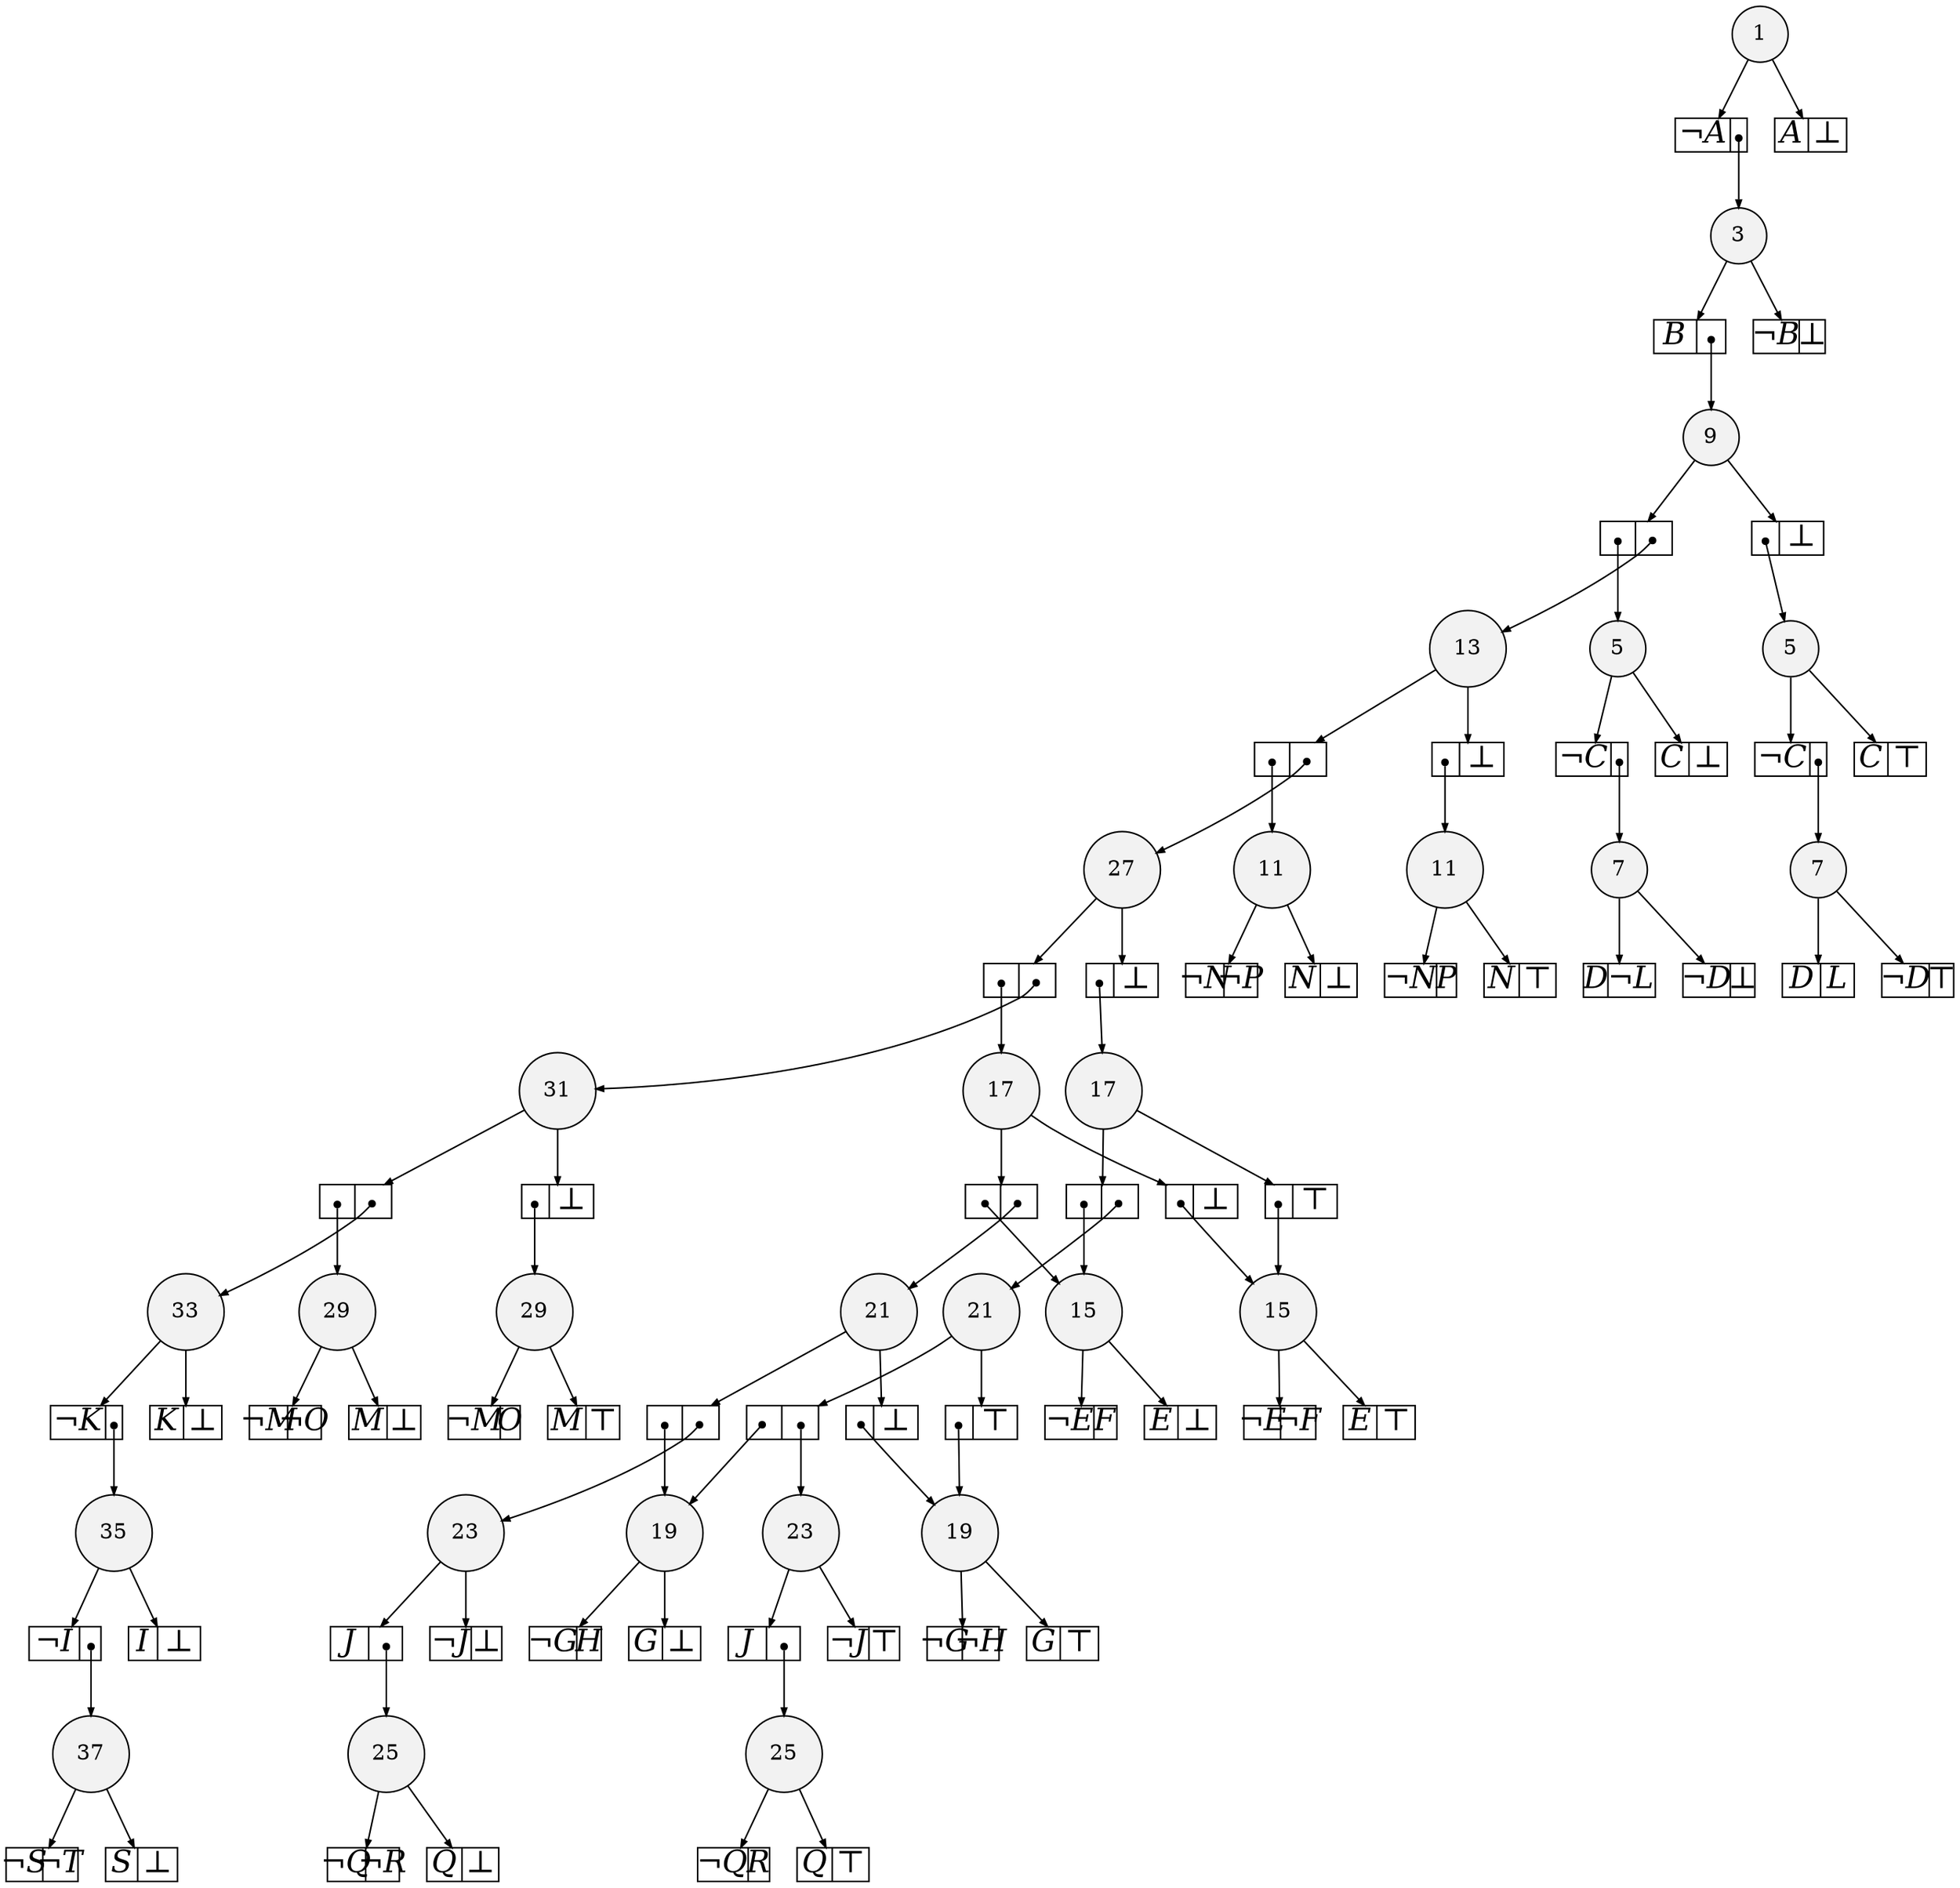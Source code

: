 
digraph sdd {

overlap=false

{rank=same; n2093 }
{rank=same; n2094 }
{rank=same; n2128 }
{rank=same; n2131 }
{rank=same; n2101 n2102 }
{rank=same; n2132 }
{rank=same; n2086 n2104 }
{rank=same; n2087 n2105 }
{rank=same; n2090 n2106 }
{rank=same; n459 n2089 }
{rank=same; n2092 n2107 }
{rank=same; n1472 n1475 }
{rank=same; n2134 }
{rank=same; n2121 n2122 }
{rank=same; n2136 }
{rank=same; n1647 n1652 }
{rank=same; n1905 n2126 }
{rank=same; n2137 }
{rank=same; n2138 }

n2093 [label= "37",style=filled,fillcolor=gray95,shape=circle,height=.25,width=.25]; 
n2093e0
      [label= "<L>&not;S|<R>&not;T",
      shape=record,
      fontsize=20,
      fontname="Times-Italic",
      fillcolor=white,
      style=filled,
      fixedsize=true,
      height=.30, 
      width=.65];

n2093->n2093e0 [arrowsize=.50];
n2093e1
      [label= "<L>S|<R>&#8869;",
      shape=record,
      fontsize=20,
      fontname="Times-Italic",
      fillcolor=white,
      style=filled,
      fixedsize=true,
      height=.30, 
      width=.65];

n2093->n2093e1 [arrowsize=.50];
n2094 [label= "35",style=filled,fillcolor=gray95,shape=circle,height=.25,width=.25]; 
n2094e0
      [label= "<L>&not;I|<R>",
      shape=record,
      fontsize=20,
      fontname="Times-Italic",
      fillcolor=white,
      style=filled,
      fixedsize=true,
      height=.30, 
      width=.65];

n2094->n2094e0 [arrowsize=.50];
n2094e0:R:c->n2093 [arrowsize=.50,tailclip=false,arrowtail=dot,dir=both];
n2094e1
      [label= "<L>I|<R>&#8869;",
      shape=record,
      fontsize=20,
      fontname="Times-Italic",
      fillcolor=white,
      style=filled,
      fixedsize=true,
      height=.30, 
      width=.65];

n2094->n2094e1 [arrowsize=.50];
n2128 [label= "33",style=filled,fillcolor=gray95,shape=circle,height=.25,width=.25]; 
n2128e0
      [label= "<L>&not;K|<R>",
      shape=record,
      fontsize=20,
      fontname="Times-Italic",
      fillcolor=white,
      style=filled,
      fixedsize=true,
      height=.30, 
      width=.65];

n2128->n2128e0 [arrowsize=.50];
n2128e0:R:c->n2094 [arrowsize=.50,tailclip=false,arrowtail=dot,dir=both];
n2128e1
      [label= "<L>K|<R>&#8869;",
      shape=record,
      fontsize=20,
      fontname="Times-Italic",
      fillcolor=white,
      style=filled,
      fixedsize=true,
      height=.30, 
      width=.65];

n2128->n2128e1 [arrowsize=.50];
n2131 [label= "31",style=filled,fillcolor=gray95,shape=circle,height=.25,width=.25]; 
n2131e0
      [label= "<L>|<R>",
      shape=record,
      fontsize=20,
      fontname="Times-Italic",
      fillcolor=white,
      style=filled,
      fixedsize=true,
      height=.30, 
      width=.65];

n2131->n2131e0 [arrowsize=.50];
n2131e0:L:c->n2101 [arrowsize=.50,tailclip=false,arrowtail=dot,dir=both];
n2131e0:R:c->n2128 [arrowsize=.50,tailclip=false,arrowtail=dot,dir=both];
n2131e1
      [label= "<L>|<R>&#8869;",
      shape=record,
      fontsize=20,
      fontname="Times-Italic",
      fillcolor=white,
      style=filled,
      fixedsize=true,
      height=.30, 
      width=.65];

n2131->n2131e1 [arrowsize=.50];
n2131e1:L:c->n2102 [arrowsize=.50,tailclip=false,arrowtail=dot,dir=both];
n2101 [label= "29",style=filled,fillcolor=gray95,shape=circle,height=.25,width=.25]; 
n2101e0
      [label= "<L>&not;M|<R>&not;O",
      shape=record,
      fontsize=20,
      fontname="Times-Italic",
      fillcolor=white,
      style=filled,
      fixedsize=true,
      height=.30, 
      width=.65];

n2101->n2101e0 [arrowsize=.50];
n2101e1
      [label= "<L>M|<R>&#8869;",
      shape=record,
      fontsize=20,
      fontname="Times-Italic",
      fillcolor=white,
      style=filled,
      fixedsize=true,
      height=.30, 
      width=.65];

n2101->n2101e1 [arrowsize=.50];
n2102 [label= "29",style=filled,fillcolor=gray95,shape=circle,height=.25,width=.25]; 
n2102e0
      [label= "<L>&not;M|<R>O",
      shape=record,
      fontsize=20,
      fontname="Times-Italic",
      fillcolor=white,
      style=filled,
      fixedsize=true,
      height=.30, 
      width=.65];

n2102->n2102e0 [arrowsize=.50];
n2102e1
      [label= "<L>M|<R>&#8868;",
      shape=record,
      fontsize=20,
      fontname="Times-Italic",
      fillcolor=white,
      style=filled,
      fixedsize=true,
      height=.30, 
      width=.65];

n2102->n2102e1 [arrowsize=.50];
n2132 [label= "27",style=filled,fillcolor=gray95,shape=circle,height=.25,width=.25]; 
n2132e0
      [label= "<L>|<R>",
      shape=record,
      fontsize=20,
      fontname="Times-Italic",
      fillcolor=white,
      style=filled,
      fixedsize=true,
      height=.30, 
      width=.65];

n2132->n2132e0 [arrowsize=.50];
n2132e0:L:c->n2092 [arrowsize=.50,tailclip=false,arrowtail=dot,dir=both];
n2132e0:R:c->n2131 [arrowsize=.50,tailclip=false,arrowtail=dot,dir=both];
n2132e1
      [label= "<L>|<R>&#8869;",
      shape=record,
      fontsize=20,
      fontname="Times-Italic",
      fillcolor=white,
      style=filled,
      fixedsize=true,
      height=.30, 
      width=.65];

n2132->n2132e1 [arrowsize=.50];
n2132e1:L:c->n2107 [arrowsize=.50,tailclip=false,arrowtail=dot,dir=both];
n2086 [label= "25",style=filled,fillcolor=gray95,shape=circle,height=.25,width=.25]; 
n2086e0
      [label= "<L>&not;Q|<R>&not;R",
      shape=record,
      fontsize=20,
      fontname="Times-Italic",
      fillcolor=white,
      style=filled,
      fixedsize=true,
      height=.30, 
      width=.65];

n2086->n2086e0 [arrowsize=.50];
n2086e1
      [label= "<L>Q|<R>&#8869;",
      shape=record,
      fontsize=20,
      fontname="Times-Italic",
      fillcolor=white,
      style=filled,
      fixedsize=true,
      height=.30, 
      width=.65];

n2086->n2086e1 [arrowsize=.50];
n2104 [label= "25",style=filled,fillcolor=gray95,shape=circle,height=.25,width=.25]; 
n2104e0
      [label= "<L>&not;Q|<R>R",
      shape=record,
      fontsize=20,
      fontname="Times-Italic",
      fillcolor=white,
      style=filled,
      fixedsize=true,
      height=.30, 
      width=.65];

n2104->n2104e0 [arrowsize=.50];
n2104e1
      [label= "<L>Q|<R>&#8868;",
      shape=record,
      fontsize=20,
      fontname="Times-Italic",
      fillcolor=white,
      style=filled,
      fixedsize=true,
      height=.30, 
      width=.65];

n2104->n2104e1 [arrowsize=.50];
n2087 [label= "23",style=filled,fillcolor=gray95,shape=circle,height=.25,width=.25]; 
n2087e0
      [label= "<L>J|<R>",
      shape=record,
      fontsize=20,
      fontname="Times-Italic",
      fillcolor=white,
      style=filled,
      fixedsize=true,
      height=.30, 
      width=.65];

n2087->n2087e0 [arrowsize=.50];
n2087e0:R:c->n2086 [arrowsize=.50,tailclip=false,arrowtail=dot,dir=both];
n2087e1
      [label= "<L>&not;J|<R>&#8869;",
      shape=record,
      fontsize=20,
      fontname="Times-Italic",
      fillcolor=white,
      style=filled,
      fixedsize=true,
      height=.30, 
      width=.65];

n2087->n2087e1 [arrowsize=.50];
n2105 [label= "23",style=filled,fillcolor=gray95,shape=circle,height=.25,width=.25]; 
n2105e0
      [label= "<L>J|<R>",
      shape=record,
      fontsize=20,
      fontname="Times-Italic",
      fillcolor=white,
      style=filled,
      fixedsize=true,
      height=.30, 
      width=.65];

n2105->n2105e0 [arrowsize=.50];
n2105e0:R:c->n2104 [arrowsize=.50,tailclip=false,arrowtail=dot,dir=both];
n2105e1
      [label= "<L>&not;J|<R>&#8868;",
      shape=record,
      fontsize=20,
      fontname="Times-Italic",
      fillcolor=white,
      style=filled,
      fixedsize=true,
      height=.30, 
      width=.65];

n2105->n2105e1 [arrowsize=.50];
n2090 [label= "21",style=filled,fillcolor=gray95,shape=circle,height=.25,width=.25]; 
n2090e0
      [label= "<L>|<R>",
      shape=record,
      fontsize=20,
      fontname="Times-Italic",
      fillcolor=white,
      style=filled,
      fixedsize=true,
      height=.30, 
      width=.65];

n2090->n2090e0 [arrowsize=.50];
n2090e0:L:c->n459 [arrowsize=.50,tailclip=false,arrowtail=dot,dir=both];
n2090e0:R:c->n2087 [arrowsize=.50,tailclip=false,arrowtail=dot,dir=both];
n2090e1
      [label= "<L>|<R>&#8869;",
      shape=record,
      fontsize=20,
      fontname="Times-Italic",
      fillcolor=white,
      style=filled,
      fixedsize=true,
      height=.30, 
      width=.65];

n2090->n2090e1 [arrowsize=.50];
n2090e1:L:c->n2089 [arrowsize=.50,tailclip=false,arrowtail=dot,dir=both];
n2106 [label= "21",style=filled,fillcolor=gray95,shape=circle,height=.25,width=.25]; 
n2106e0
      [label= "<L>|<R>",
      shape=record,
      fontsize=20,
      fontname="Times-Italic",
      fillcolor=white,
      style=filled,
      fixedsize=true,
      height=.30, 
      width=.65];

n2106->n2106e0 [arrowsize=.50];
n2106e0:L:c->n459 [arrowsize=.50,tailclip=false,arrowtail=dot,dir=both];
n2106e0:R:c->n2105 [arrowsize=.50,tailclip=false,arrowtail=dot,dir=both];
n2106e1
      [label= "<L>|<R>&#8868;",
      shape=record,
      fontsize=20,
      fontname="Times-Italic",
      fillcolor=white,
      style=filled,
      fixedsize=true,
      height=.30, 
      width=.65];

n2106->n2106e1 [arrowsize=.50];
n2106e1:L:c->n2089 [arrowsize=.50,tailclip=false,arrowtail=dot,dir=both];
n459 [label= "19",style=filled,fillcolor=gray95,shape=circle,height=.25,width=.25]; 
n459e0
      [label= "<L>&not;G|<R>H",
      shape=record,
      fontsize=20,
      fontname="Times-Italic",
      fillcolor=white,
      style=filled,
      fixedsize=true,
      height=.30, 
      width=.65];

n459->n459e0 [arrowsize=.50];
n459e1
      [label= "<L>G|<R>&#8869;",
      shape=record,
      fontsize=20,
      fontname="Times-Italic",
      fillcolor=white,
      style=filled,
      fixedsize=true,
      height=.30, 
      width=.65];

n459->n459e1 [arrowsize=.50];
n2089 [label= "19",style=filled,fillcolor=gray95,shape=circle,height=.25,width=.25]; 
n2089e0
      [label= "<L>&not;G|<R>&not;H",
      shape=record,
      fontsize=20,
      fontname="Times-Italic",
      fillcolor=white,
      style=filled,
      fixedsize=true,
      height=.30, 
      width=.65];

n2089->n2089e0 [arrowsize=.50];
n2089e1
      [label= "<L>G|<R>&#8868;",
      shape=record,
      fontsize=20,
      fontname="Times-Italic",
      fillcolor=white,
      style=filled,
      fixedsize=true,
      height=.30, 
      width=.65];

n2089->n2089e1 [arrowsize=.50];
n2092 [label= "17",style=filled,fillcolor=gray95,shape=circle,height=.25,width=.25]; 
n2092e0
      [label= "<L>|<R>",
      shape=record,
      fontsize=20,
      fontname="Times-Italic",
      fillcolor=white,
      style=filled,
      fixedsize=true,
      height=.30, 
      width=.65];

n2092->n2092e0 [arrowsize=.50];
n2092e0:L:c->n1472 [arrowsize=.50,tailclip=false,arrowtail=dot,dir=both];
n2092e0:R:c->n2090 [arrowsize=.50,tailclip=false,arrowtail=dot,dir=both];
n2092e1
      [label= "<L>|<R>&#8869;",
      shape=record,
      fontsize=20,
      fontname="Times-Italic",
      fillcolor=white,
      style=filled,
      fixedsize=true,
      height=.30, 
      width=.65];

n2092->n2092e1 [arrowsize=.50];
n2092e1:L:c->n1475 [arrowsize=.50,tailclip=false,arrowtail=dot,dir=both];
n2107 [label= "17",style=filled,fillcolor=gray95,shape=circle,height=.25,width=.25]; 
n2107e0
      [label= "<L>|<R>",
      shape=record,
      fontsize=20,
      fontname="Times-Italic",
      fillcolor=white,
      style=filled,
      fixedsize=true,
      height=.30, 
      width=.65];

n2107->n2107e0 [arrowsize=.50];
n2107e0:L:c->n1472 [arrowsize=.50,tailclip=false,arrowtail=dot,dir=both];
n2107e0:R:c->n2106 [arrowsize=.50,tailclip=false,arrowtail=dot,dir=both];
n2107e1
      [label= "<L>|<R>&#8868;",
      shape=record,
      fontsize=20,
      fontname="Times-Italic",
      fillcolor=white,
      style=filled,
      fixedsize=true,
      height=.30, 
      width=.65];

n2107->n2107e1 [arrowsize=.50];
n2107e1:L:c->n1475 [arrowsize=.50,tailclip=false,arrowtail=dot,dir=both];
n1472 [label= "15",style=filled,fillcolor=gray95,shape=circle,height=.25,width=.25]; 
n1472e0
      [label= "<L>&not;E|<R>F",
      shape=record,
      fontsize=20,
      fontname="Times-Italic",
      fillcolor=white,
      style=filled,
      fixedsize=true,
      height=.30, 
      width=.65];

n1472->n1472e0 [arrowsize=.50];
n1472e1
      [label= "<L>E|<R>&#8869;",
      shape=record,
      fontsize=20,
      fontname="Times-Italic",
      fillcolor=white,
      style=filled,
      fixedsize=true,
      height=.30, 
      width=.65];

n1472->n1472e1 [arrowsize=.50];
n1475 [label= "15",style=filled,fillcolor=gray95,shape=circle,height=.25,width=.25]; 
n1475e0
      [label= "<L>&not;E|<R>&not;F",
      shape=record,
      fontsize=20,
      fontname="Times-Italic",
      fillcolor=white,
      style=filled,
      fixedsize=true,
      height=.30, 
      width=.65];

n1475->n1475e0 [arrowsize=.50];
n1475e1
      [label= "<L>E|<R>&#8868;",
      shape=record,
      fontsize=20,
      fontname="Times-Italic",
      fillcolor=white,
      style=filled,
      fixedsize=true,
      height=.30, 
      width=.65];

n1475->n1475e1 [arrowsize=.50];
n2134 [label= "13",style=filled,fillcolor=gray95,shape=circle,height=.25,width=.25]; 
n2134e0
      [label= "<L>|<R>",
      shape=record,
      fontsize=20,
      fontname="Times-Italic",
      fillcolor=white,
      style=filled,
      fixedsize=true,
      height=.30, 
      width=.65];

n2134->n2134e0 [arrowsize=.50];
n2134e0:L:c->n2121 [arrowsize=.50,tailclip=false,arrowtail=dot,dir=both];
n2134e0:R:c->n2132 [arrowsize=.50,tailclip=false,arrowtail=dot,dir=both];
n2134e1
      [label= "<L>|<R>&#8869;",
      shape=record,
      fontsize=20,
      fontname="Times-Italic",
      fillcolor=white,
      style=filled,
      fixedsize=true,
      height=.30, 
      width=.65];

n2134->n2134e1 [arrowsize=.50];
n2134e1:L:c->n2122 [arrowsize=.50,tailclip=false,arrowtail=dot,dir=both];
n2121 [label= "11",style=filled,fillcolor=gray95,shape=circle,height=.25,width=.25]; 
n2121e0
      [label= "<L>&not;N|<R>&not;P",
      shape=record,
      fontsize=20,
      fontname="Times-Italic",
      fillcolor=white,
      style=filled,
      fixedsize=true,
      height=.30, 
      width=.65];

n2121->n2121e0 [arrowsize=.50];
n2121e1
      [label= "<L>N|<R>&#8869;",
      shape=record,
      fontsize=20,
      fontname="Times-Italic",
      fillcolor=white,
      style=filled,
      fixedsize=true,
      height=.30, 
      width=.65];

n2121->n2121e1 [arrowsize=.50];
n2122 [label= "11",style=filled,fillcolor=gray95,shape=circle,height=.25,width=.25]; 
n2122e0
      [label= "<L>&not;N|<R>P",
      shape=record,
      fontsize=20,
      fontname="Times-Italic",
      fillcolor=white,
      style=filled,
      fixedsize=true,
      height=.30, 
      width=.65];

n2122->n2122e0 [arrowsize=.50];
n2122e1
      [label= "<L>N|<R>&#8868;",
      shape=record,
      fontsize=20,
      fontname="Times-Italic",
      fillcolor=white,
      style=filled,
      fixedsize=true,
      height=.30, 
      width=.65];

n2122->n2122e1 [arrowsize=.50];
n2136 [label= "9",style=filled,fillcolor=gray95,shape=circle,height=.25,width=.25]; 
n2136e0
      [label= "<L>|<R>",
      shape=record,
      fontsize=20,
      fontname="Times-Italic",
      fillcolor=white,
      style=filled,
      fixedsize=true,
      height=.30, 
      width=.65];

n2136->n2136e0 [arrowsize=.50];
n2136e0:L:c->n1905 [arrowsize=.50,tailclip=false,arrowtail=dot,dir=both];
n2136e0:R:c->n2134 [arrowsize=.50,tailclip=false,arrowtail=dot,dir=both];
n2136e1
      [label= "<L>|<R>&#8869;",
      shape=record,
      fontsize=20,
      fontname="Times-Italic",
      fillcolor=white,
      style=filled,
      fixedsize=true,
      height=.30, 
      width=.65];

n2136->n2136e1 [arrowsize=.50];
n2136e1:L:c->n2126 [arrowsize=.50,tailclip=false,arrowtail=dot,dir=both];
n1647 [label= "7",style=filled,fillcolor=gray95,shape=circle,height=.25,width=.25]; 
n1647e0
      [label= "<L>D|<R>&not;L",
      shape=record,
      fontsize=20,
      fontname="Times-Italic",
      fillcolor=white,
      style=filled,
      fixedsize=true,
      height=.30, 
      width=.65];

n1647->n1647e0 [arrowsize=.50];
n1647e1
      [label= "<L>&not;D|<R>&#8869;",
      shape=record,
      fontsize=20,
      fontname="Times-Italic",
      fillcolor=white,
      style=filled,
      fixedsize=true,
      height=.30, 
      width=.65];

n1647->n1647e1 [arrowsize=.50];
n1652 [label= "7",style=filled,fillcolor=gray95,shape=circle,height=.25,width=.25]; 
n1652e0
      [label= "<L>D|<R>L",
      shape=record,
      fontsize=20,
      fontname="Times-Italic",
      fillcolor=white,
      style=filled,
      fixedsize=true,
      height=.30, 
      width=.65];

n1652->n1652e0 [arrowsize=.50];
n1652e1
      [label= "<L>&not;D|<R>&#8868;",
      shape=record,
      fontsize=20,
      fontname="Times-Italic",
      fillcolor=white,
      style=filled,
      fixedsize=true,
      height=.30, 
      width=.65];

n1652->n1652e1 [arrowsize=.50];
n1905 [label= "5",style=filled,fillcolor=gray95,shape=circle,height=.25,width=.25]; 
n1905e0
      [label= "<L>&not;C|<R>",
      shape=record,
      fontsize=20,
      fontname="Times-Italic",
      fillcolor=white,
      style=filled,
      fixedsize=true,
      height=.30, 
      width=.65];

n1905->n1905e0 [arrowsize=.50];
n1905e0:R:c->n1647 [arrowsize=.50,tailclip=false,arrowtail=dot,dir=both];
n1905e1
      [label= "<L>C|<R>&#8869;",
      shape=record,
      fontsize=20,
      fontname="Times-Italic",
      fillcolor=white,
      style=filled,
      fixedsize=true,
      height=.30, 
      width=.65];

n1905->n1905e1 [arrowsize=.50];
n2126 [label= "5",style=filled,fillcolor=gray95,shape=circle,height=.25,width=.25]; 
n2126e0
      [label= "<L>&not;C|<R>",
      shape=record,
      fontsize=20,
      fontname="Times-Italic",
      fillcolor=white,
      style=filled,
      fixedsize=true,
      height=.30, 
      width=.65];

n2126->n2126e0 [arrowsize=.50];
n2126e0:R:c->n1652 [arrowsize=.50,tailclip=false,arrowtail=dot,dir=both];
n2126e1
      [label= "<L>C|<R>&#8868;",
      shape=record,
      fontsize=20,
      fontname="Times-Italic",
      fillcolor=white,
      style=filled,
      fixedsize=true,
      height=.30, 
      width=.65];

n2126->n2126e1 [arrowsize=.50];
n2137 [label= "3",style=filled,fillcolor=gray95,shape=circle,height=.25,width=.25]; 
n2137e0
      [label= "<L>B|<R>",
      shape=record,
      fontsize=20,
      fontname="Times-Italic",
      fillcolor=white,
      style=filled,
      fixedsize=true,
      height=.30, 
      width=.65];

n2137->n2137e0 [arrowsize=.50];
n2137e0:R:c->n2136 [arrowsize=.50,tailclip=false,arrowtail=dot,dir=both];
n2137e1
      [label= "<L>&not;B|<R>&#8869;",
      shape=record,
      fontsize=20,
      fontname="Times-Italic",
      fillcolor=white,
      style=filled,
      fixedsize=true,
      height=.30, 
      width=.65];

n2137->n2137e1 [arrowsize=.50];
n2138 [label= "1",style=filled,fillcolor=gray95,shape=circle,height=.25,width=.25]; 
n2138e0
      [label= "<L>&not;A|<R>",
      shape=record,
      fontsize=20,
      fontname="Times-Italic",
      fillcolor=white,
      style=filled,
      fixedsize=true,
      height=.30, 
      width=.65];

n2138->n2138e0 [arrowsize=.50];
n2138e0:R:c->n2137 [arrowsize=.50,tailclip=false,arrowtail=dot,dir=both];
n2138e1
      [label= "<L>A|<R>&#8869;",
      shape=record,
      fontsize=20,
      fontname="Times-Italic",
      fillcolor=white,
      style=filled,
      fixedsize=true,
      height=.30, 
      width=.65];

n2138->n2138e1 [arrowsize=.50];


}